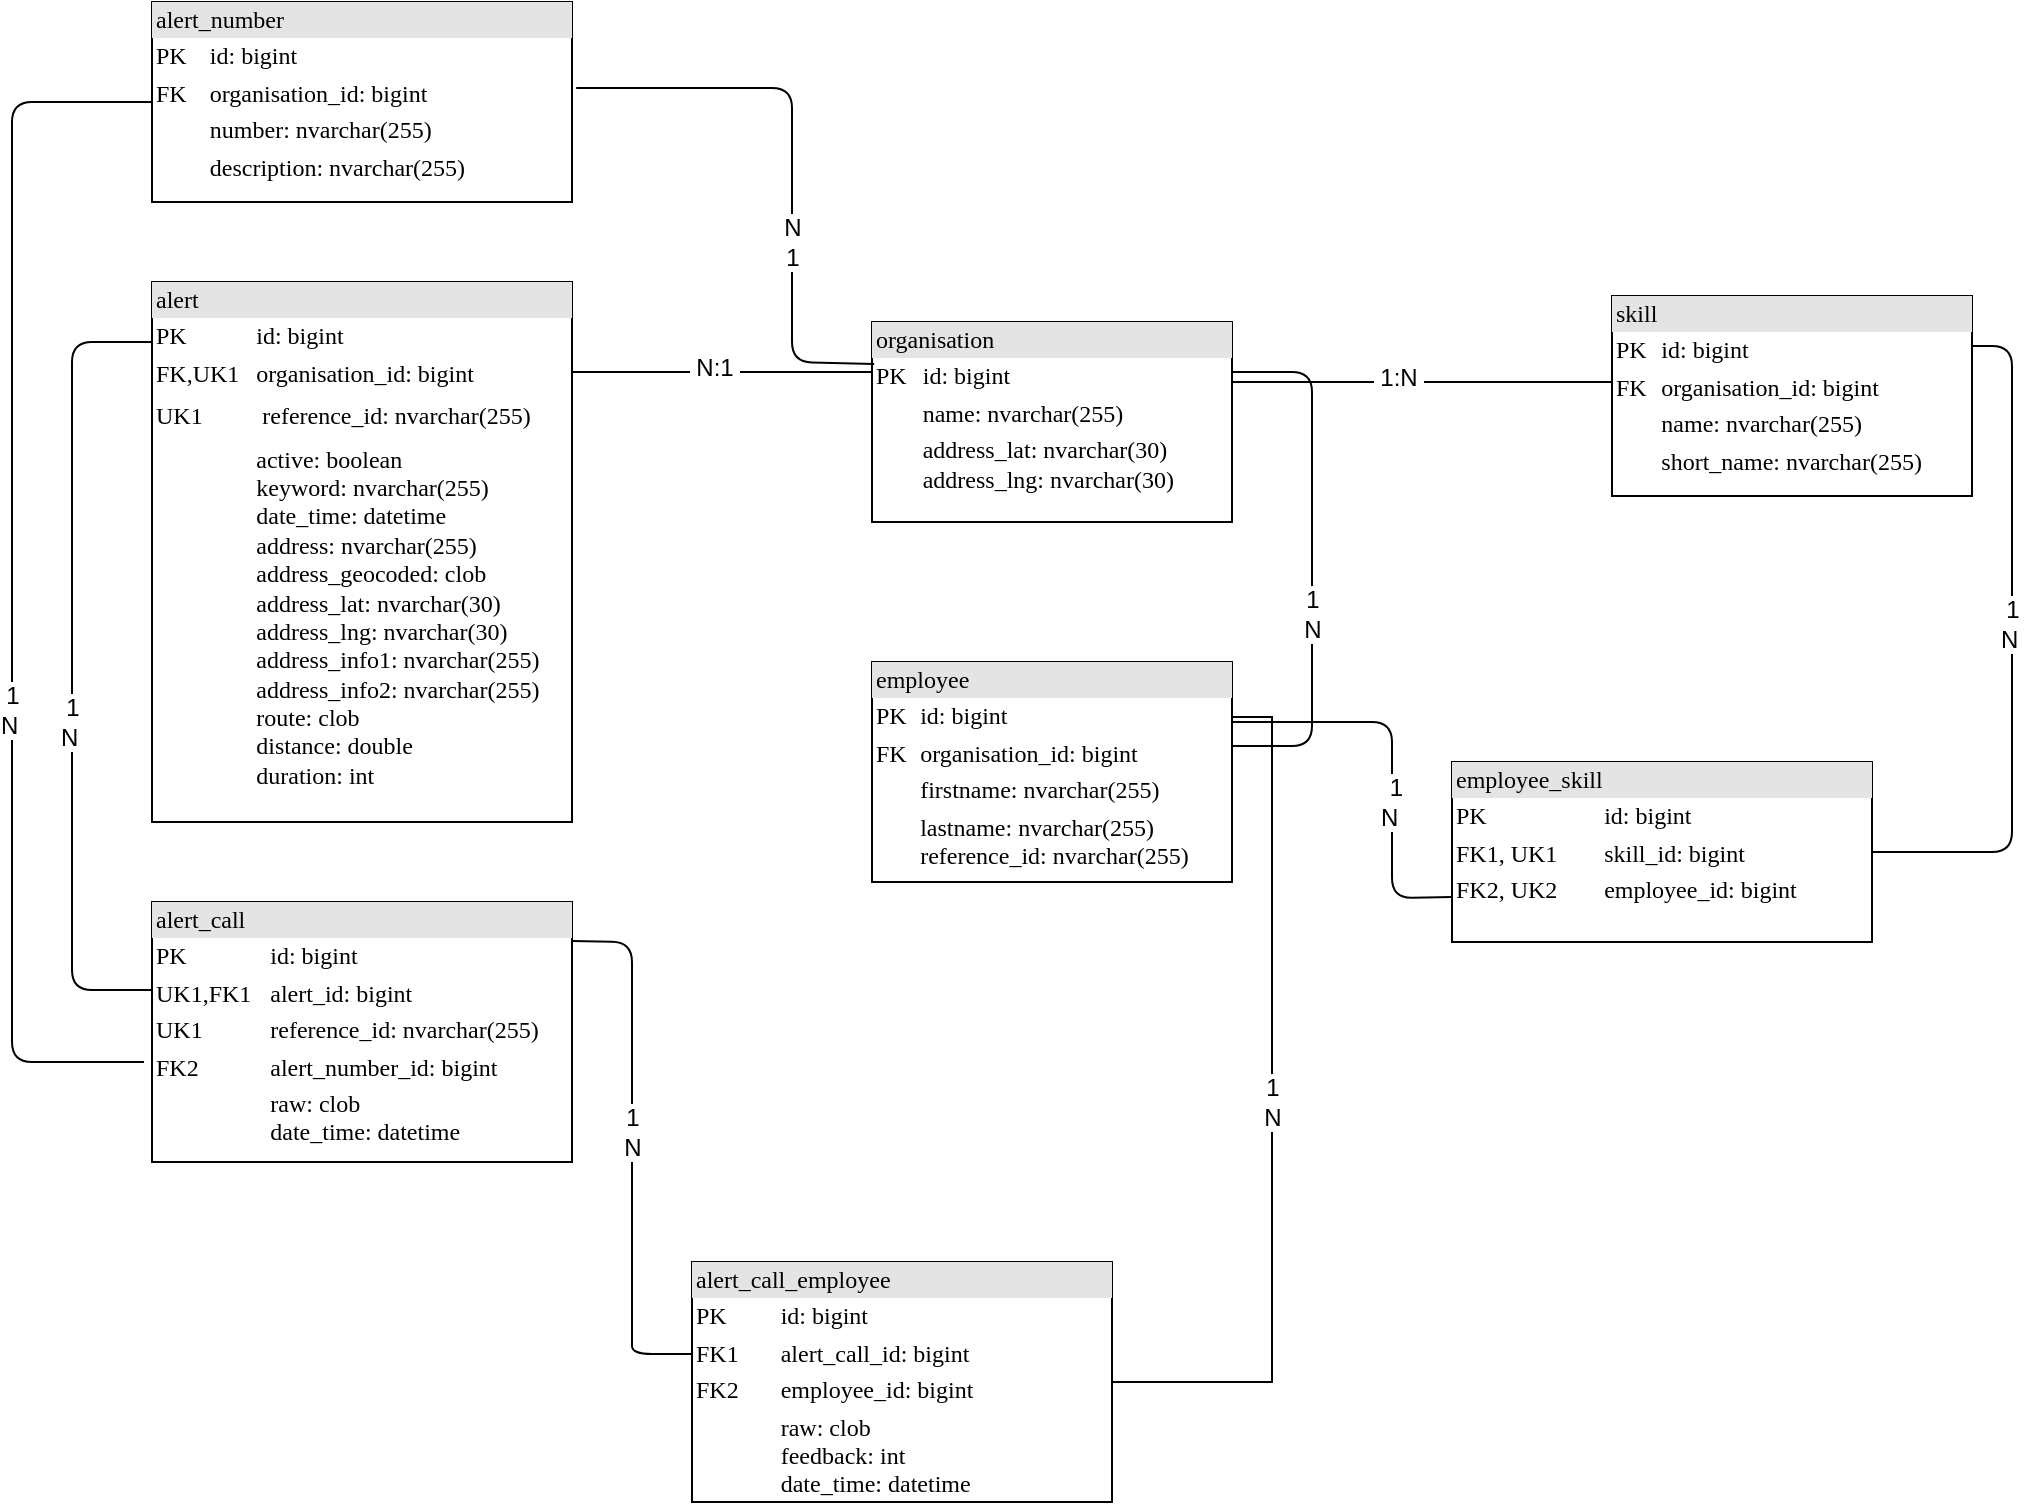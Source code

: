 <mxfile version="10.8.0" type="device"><diagram name="Page-1" id="2ca16b54-16f6-2749-3443-fa8db7711227"><mxGraphModel dx="1162" dy="1565" grid="1" gridSize="10" guides="1" tooltips="1" connect="1" arrows="1" fold="1" page="1" pageScale="1" pageWidth="1100" pageHeight="850" background="#ffffff" math="0" shadow="0"><root><mxCell id="0"/><mxCell id="1" parent="0"/><mxCell id="2ed32ef02a7f4228-1" value="&lt;div style=&quot;box-sizing: border-box ; width: 100% ; background: #e4e4e4 ; padding: 2px&quot;&gt;alert&lt;/div&gt;&lt;table style=&quot;width: 100% ; font-size: 1em&quot; cellpadding=&quot;2&quot; cellspacing=&quot;0&quot;&gt;&lt;tbody&gt;&lt;tr&gt;&lt;td&gt;PK&lt;/td&gt;&lt;td&gt;id: bigint&lt;/td&gt;&lt;/tr&gt;&lt;tr&gt;&lt;td&gt;FK,UK1&lt;/td&gt;&lt;td&gt;organisation_id: bigint&lt;/td&gt;&lt;/tr&gt;&lt;tr&gt;&lt;td&gt;UK1&lt;/td&gt;&lt;td&gt;&lt;table&gt;&lt;tbody&gt;&lt;tr&gt;&lt;td&gt;reference_id: nvarchar(255)&lt;/td&gt;&lt;/tr&gt;&lt;/tbody&gt;&lt;/table&gt;&lt;/td&gt;&lt;/tr&gt;&lt;tr&gt;&lt;td&gt;&lt;/td&gt;&lt;td&gt;active: boolean&lt;br&gt;keyword: nvarchar(255)&lt;br&gt;date_time: datetime&lt;br&gt;address: nvarchar(255)&lt;br&gt;address_geocoded: clob&lt;br&gt;address_lat: nvarchar(30)&lt;br&gt;address_lng: nvarchar(30)&lt;br&gt;address_info1: nvarchar(255)&lt;br&gt;address_info2: nvarchar(255)&lt;br&gt;route: clob&lt;br&gt;distance: double&lt;br&gt;duration: int&lt;br&gt;&lt;br&gt;&lt;br&gt;&lt;/td&gt;&lt;/tr&gt;&lt;/tbody&gt;&lt;/table&gt;" style="verticalAlign=top;align=left;overflow=fill;html=1;rounded=0;shadow=0;comic=0;labelBackgroundColor=none;strokeColor=#000000;strokeWidth=1;fillColor=#ffffff;fontFamily=Verdana;fontSize=12;fontColor=#000000;" parent="1" vertex="1"><mxGeometry x="120" y="70" width="210" height="270" as="geometry"/></mxCell><mxCell id="GwbSQcHrCiLMhPatv_Sz-1" value="&lt;div style=&quot;box-sizing: border-box ; width: 100% ; background: #e4e4e4 ; padding: 2px&quot;&gt;organisation&lt;/div&gt;&lt;table style=&quot;width: 100% ; font-size: 1em&quot; cellpadding=&quot;2&quot; cellspacing=&quot;0&quot;&gt;&lt;tbody&gt;&lt;tr&gt;&lt;td&gt;PK&lt;/td&gt;&lt;td&gt;id: bigint&lt;/td&gt;&lt;/tr&gt;&lt;tr&gt;&lt;td&gt;&lt;br&gt;&lt;/td&gt;&lt;td&gt;name: nvarchar(255)&lt;/td&gt;&lt;/tr&gt;&lt;tr&gt;&lt;td&gt;&lt;/td&gt;&lt;td&gt;address_lat: nvarchar(30)&lt;br&gt;address_lng: nvarchar(30)&lt;br&gt;&lt;br&gt;&lt;/td&gt;&lt;/tr&gt;&lt;/tbody&gt;&lt;/table&gt;" style="verticalAlign=top;align=left;overflow=fill;html=1;rounded=0;shadow=0;comic=0;labelBackgroundColor=none;strokeColor=#000000;strokeWidth=1;fillColor=#ffffff;fontFamily=Verdana;fontSize=12;fontColor=#000000;" vertex="1" parent="1"><mxGeometry x="480" y="90" width="180" height="100" as="geometry"/></mxCell><mxCell id="GwbSQcHrCiLMhPatv_Sz-2" value="" style="endArrow=none;html=1;entryX=0;entryY=0.25;entryDx=0;entryDy=0;" edge="1" parent="1" target="GwbSQcHrCiLMhPatv_Sz-1"><mxGeometry width="50" height="50" relative="1" as="geometry"><mxPoint x="330" y="115" as="sourcePoint"/><mxPoint x="170" y="350" as="targetPoint"/></mxGeometry></mxCell><mxCell id="GwbSQcHrCiLMhPatv_Sz-3" value="&amp;nbsp;N:1&amp;nbsp;" style="text;html=1;resizable=0;points=[];align=center;verticalAlign=middle;labelBackgroundColor=#ffffff;" vertex="1" connectable="0" parent="GwbSQcHrCiLMhPatv_Sz-2"><mxGeometry x="-0.356" y="2" relative="1" as="geometry"><mxPoint x="22" as="offset"/></mxGeometry></mxCell><mxCell id="GwbSQcHrCiLMhPatv_Sz-20" style="edgeStyle=orthogonalEdgeStyle;rounded=0;orthogonalLoop=1;jettySize=auto;html=1;exitX=1;exitY=0.25;exitDx=0;exitDy=0;endArrow=none;endFill=0;entryX=1;entryY=0.5;entryDx=0;entryDy=0;" edge="1" parent="1" source="GwbSQcHrCiLMhPatv_Sz-4" target="GwbSQcHrCiLMhPatv_Sz-16"><mxGeometry relative="1" as="geometry"><mxPoint x="680" y="640" as="targetPoint"/></mxGeometry></mxCell><mxCell id="GwbSQcHrCiLMhPatv_Sz-21" value="1&lt;br&gt;N&lt;br&gt;" style="text;html=1;resizable=0;points=[];align=center;verticalAlign=middle;labelBackgroundColor=#ffffff;" vertex="1" connectable="0" parent="GwbSQcHrCiLMhPatv_Sz-20"><mxGeometry x="0.729" y="2" relative="1" as="geometry"><mxPoint x="21" y="-142" as="offset"/></mxGeometry></mxCell><mxCell id="GwbSQcHrCiLMhPatv_Sz-4" value="&lt;div style=&quot;box-sizing: border-box ; width: 100% ; background: #e4e4e4 ; padding: 2px&quot;&gt;employee&lt;/div&gt;&lt;table style=&quot;width: 100% ; font-size: 1em&quot; cellpadding=&quot;2&quot; cellspacing=&quot;0&quot;&gt;&lt;tbody&gt;&lt;tr&gt;&lt;td&gt;PK&lt;/td&gt;&lt;td&gt;id: bigint&lt;/td&gt;&lt;/tr&gt;&lt;tr&gt;&lt;td&gt;FK&lt;/td&gt;&lt;td&gt;organisation_id: bigint&lt;br&gt;&lt;/td&gt;&lt;/tr&gt;&lt;tr&gt;&lt;td&gt;&lt;br&gt;&lt;/td&gt;&lt;td&gt;firstname: nvarchar(255)&lt;/td&gt;&lt;/tr&gt;&lt;tr&gt;&lt;td&gt;&lt;/td&gt;&lt;td&gt;lastname: nvarchar(255)&lt;br&gt;reference_id: nvarchar(255)&lt;br&gt;&lt;br&gt;&lt;br&gt;&lt;/td&gt;&lt;/tr&gt;&lt;/tbody&gt;&lt;/table&gt;" style="verticalAlign=top;align=left;overflow=fill;html=1;rounded=0;shadow=0;comic=0;labelBackgroundColor=none;strokeColor=#000000;strokeWidth=1;fillColor=#ffffff;fontFamily=Verdana;fontSize=12;fontColor=#000000;" vertex="1" parent="1"><mxGeometry x="480" y="260" width="180" height="110" as="geometry"/></mxCell><mxCell id="GwbSQcHrCiLMhPatv_Sz-5" value="" style="endArrow=none;html=1;entryX=1;entryY=0.25;entryDx=0;entryDy=0;" edge="1" parent="1" target="GwbSQcHrCiLMhPatv_Sz-1"><mxGeometry width="50" height="50" relative="1" as="geometry"><mxPoint x="660" y="302" as="sourcePoint"/><mxPoint x="490" y="125" as="targetPoint"/><Array as="points"><mxPoint x="700" y="302"/><mxPoint x="700" y="115"/></Array></mxGeometry></mxCell><mxCell id="GwbSQcHrCiLMhPatv_Sz-6" value="1&lt;br&gt;N&lt;br&gt;" style="text;html=1;resizable=0;points=[];align=center;verticalAlign=middle;labelBackgroundColor=#ffffff;" vertex="1" connectable="0" parent="GwbSQcHrCiLMhPatv_Sz-5"><mxGeometry x="-0.356" y="2" relative="1" as="geometry"><mxPoint x="2" y="-20.5" as="offset"/></mxGeometry></mxCell><mxCell id="GwbSQcHrCiLMhPatv_Sz-8" value="&lt;div style=&quot;box-sizing: border-box ; width: 100% ; background: #e4e4e4 ; padding: 2px&quot;&gt;skill&lt;/div&gt;&lt;table style=&quot;width: 100% ; font-size: 1em&quot; cellpadding=&quot;2&quot; cellspacing=&quot;0&quot;&gt;&lt;tbody&gt;&lt;tr&gt;&lt;td&gt;PK&lt;/td&gt;&lt;td&gt;id: bigint&lt;/td&gt;&lt;/tr&gt;&lt;tr&gt;&lt;td&gt;FK&lt;/td&gt;&lt;td&gt;organisation_id: bigint&lt;br&gt;&lt;/td&gt;&lt;/tr&gt;&lt;tr&gt;&lt;td&gt;&lt;br&gt;&lt;/td&gt;&lt;td&gt;name: nvarchar(255)&lt;/td&gt;&lt;/tr&gt;&lt;tr&gt;&lt;td&gt;&lt;/td&gt;&lt;td&gt;short_name: nvarchar(255)&lt;br&gt;&lt;br&gt;&lt;br&gt;&lt;/td&gt;&lt;/tr&gt;&lt;/tbody&gt;&lt;/table&gt;" style="verticalAlign=top;align=left;overflow=fill;html=1;rounded=0;shadow=0;comic=0;labelBackgroundColor=none;strokeColor=#000000;strokeWidth=1;fillColor=#ffffff;fontFamily=Verdana;fontSize=12;fontColor=#000000;" vertex="1" parent="1"><mxGeometry x="850" y="77" width="180" height="100" as="geometry"/></mxCell><mxCell id="GwbSQcHrCiLMhPatv_Sz-9" value="" style="endArrow=none;html=1;entryX=0;entryY=0.43;entryDx=0;entryDy=0;entryPerimeter=0;" edge="1" parent="1" target="GwbSQcHrCiLMhPatv_Sz-8"><mxGeometry width="50" height="50" relative="1" as="geometry"><mxPoint x="660" y="120" as="sourcePoint"/><mxPoint x="840" y="120" as="targetPoint"/></mxGeometry></mxCell><mxCell id="GwbSQcHrCiLMhPatv_Sz-10" value="&amp;nbsp;1:N&amp;nbsp;" style="text;html=1;resizable=0;points=[];align=center;verticalAlign=middle;labelBackgroundColor=#ffffff;" vertex="1" connectable="0" parent="GwbSQcHrCiLMhPatv_Sz-9"><mxGeometry x="-0.356" y="2" relative="1" as="geometry"><mxPoint x="22" as="offset"/></mxGeometry></mxCell><mxCell id="GwbSQcHrCiLMhPatv_Sz-11" value="&lt;div style=&quot;box-sizing: border-box ; width: 100% ; background: #e4e4e4 ; padding: 2px&quot;&gt;alert_call&lt;/div&gt;&lt;table style=&quot;width: 100% ; font-size: 1em&quot; cellpadding=&quot;2&quot; cellspacing=&quot;0&quot;&gt;&lt;tbody&gt;&lt;tr&gt;&lt;td&gt;PK&lt;/td&gt;&lt;td&gt;id: bigint&lt;/td&gt;&lt;/tr&gt;&lt;tr&gt;&lt;td&gt;UK1,FK1&lt;br&gt;&lt;/td&gt;&lt;td&gt;alert_id: bigint&lt;/td&gt;&lt;/tr&gt;&lt;tr&gt;&lt;td&gt;UK1&lt;/td&gt;&lt;td&gt;reference_id: nvarchar(255)&lt;br&gt;&lt;/td&gt;&lt;/tr&gt;&lt;tr&gt;&lt;td&gt;FK2&lt;/td&gt;&lt;td&gt;alert_number_id: bigint&lt;br&gt;&lt;/td&gt;&lt;/tr&gt;&lt;tr&gt;&lt;td&gt;&lt;/td&gt;&lt;td&gt;raw: clob&lt;br&gt;date_time: datetime&lt;br&gt;&lt;br&gt;&lt;br&gt;&lt;/td&gt;&lt;/tr&gt;&lt;/tbody&gt;&lt;/table&gt;" style="verticalAlign=top;align=left;overflow=fill;html=1;rounded=0;shadow=0;comic=0;labelBackgroundColor=none;strokeColor=#000000;strokeWidth=1;fillColor=#ffffff;fontFamily=Verdana;fontSize=12;fontColor=#000000;" vertex="1" parent="1"><mxGeometry x="120" y="380" width="210" height="130" as="geometry"/></mxCell><mxCell id="GwbSQcHrCiLMhPatv_Sz-12" value="" style="endArrow=none;html=1;" edge="1" parent="1"><mxGeometry width="50" height="50" relative="1" as="geometry"><mxPoint x="120" y="424" as="sourcePoint"/><mxPoint x="120" y="100" as="targetPoint"/><Array as="points"><mxPoint x="80" y="424"/><mxPoint x="80" y="100"/></Array></mxGeometry></mxCell><mxCell id="GwbSQcHrCiLMhPatv_Sz-13" value="1&lt;br&gt;N&amp;nbsp;" style="text;html=1;resizable=0;points=[];align=center;verticalAlign=middle;labelBackgroundColor=#ffffff;" vertex="1" connectable="0" parent="GwbSQcHrCiLMhPatv_Sz-12"><mxGeometry x="-0.356" y="2" relative="1" as="geometry"><mxPoint x="2" y="-44" as="offset"/></mxGeometry></mxCell><mxCell id="GwbSQcHrCiLMhPatv_Sz-16" value="&lt;div style=&quot;box-sizing: border-box ; width: 100% ; background: #e4e4e4 ; padding: 2px&quot;&gt;alert_call_employee&lt;/div&gt;&lt;table style=&quot;width: 100% ; font-size: 1em&quot; cellpadding=&quot;2&quot; cellspacing=&quot;0&quot;&gt;&lt;tbody&gt;&lt;tr&gt;&lt;td&gt;PK&lt;/td&gt;&lt;td&gt;id: bigint&lt;/td&gt;&lt;/tr&gt;&lt;tr&gt;&lt;td&gt;FK1&lt;br&gt;&lt;/td&gt;&lt;td&gt;alert_call_id: bigint&lt;/td&gt;&lt;/tr&gt;&lt;tr&gt;&lt;td&gt;FK2&lt;/td&gt;&lt;td&gt;employee_id: bigint&lt;br&gt;&lt;/td&gt;&lt;/tr&gt;&lt;tr&gt;&lt;td&gt;&lt;/td&gt;&lt;td&gt;raw: clob&lt;br&gt;feedback: int&lt;br&gt;date_time: datetime&lt;br&gt;&lt;br&gt;&lt;br&gt;&lt;/td&gt;&lt;/tr&gt;&lt;/tbody&gt;&lt;/table&gt;" style="verticalAlign=top;align=left;overflow=fill;html=1;rounded=0;shadow=0;comic=0;labelBackgroundColor=none;strokeColor=#000000;strokeWidth=1;fillColor=#ffffff;fontFamily=Verdana;fontSize=12;fontColor=#000000;" vertex="1" parent="1"><mxGeometry x="390" y="560" width="210" height="120" as="geometry"/></mxCell><mxCell id="GwbSQcHrCiLMhPatv_Sz-17" value="" style="endArrow=none;html=1;entryX=0;entryY=0.383;entryDx=0;entryDy=0;entryPerimeter=0;" edge="1" parent="1" target="GwbSQcHrCiLMhPatv_Sz-16"><mxGeometry width="50" height="50" relative="1" as="geometry"><mxPoint x="330" y="399.5" as="sourcePoint"/><mxPoint x="360" y="580" as="targetPoint"/><Array as="points"><mxPoint x="360" y="400"/><mxPoint x="360" y="590"/><mxPoint x="360" y="606"/></Array></mxGeometry></mxCell><mxCell id="GwbSQcHrCiLMhPatv_Sz-18" value="1&lt;br&gt;N&lt;br&gt;" style="text;html=1;resizable=0;points=[];align=center;verticalAlign=middle;labelBackgroundColor=#ffffff;" vertex="1" connectable="0" parent="GwbSQcHrCiLMhPatv_Sz-17"><mxGeometry x="-0.356" y="2" relative="1" as="geometry"><mxPoint x="-2" y="39" as="offset"/></mxGeometry></mxCell><mxCell id="GwbSQcHrCiLMhPatv_Sz-22" value="&lt;div style=&quot;box-sizing: border-box ; width: 100% ; background: #e4e4e4 ; padding: 2px&quot;&gt;employee_skill&lt;/div&gt;&lt;table style=&quot;width: 100% ; font-size: 1em&quot; cellpadding=&quot;2&quot; cellspacing=&quot;0&quot;&gt;&lt;tbody&gt;&lt;tr&gt;&lt;td&gt;PK&lt;/td&gt;&lt;td&gt;id: bigint&lt;/td&gt;&lt;/tr&gt;&lt;tr&gt;&lt;td&gt;FK1, UK1&lt;br&gt;&lt;/td&gt;&lt;td&gt;skill_id: bigint&lt;/td&gt;&lt;/tr&gt;&lt;tr&gt;&lt;td&gt;FK2, UK2&lt;/td&gt;&lt;td&gt;employee_id: bigint&lt;br&gt;&lt;/td&gt;&lt;/tr&gt;&lt;tr&gt;&lt;td&gt;&lt;/td&gt;&lt;td&gt;&lt;br&gt;&lt;br&gt;&lt;br&gt;&lt;/td&gt;&lt;/tr&gt;&lt;/tbody&gt;&lt;/table&gt;" style="verticalAlign=top;align=left;overflow=fill;html=1;rounded=0;shadow=0;comic=0;labelBackgroundColor=none;strokeColor=#000000;strokeWidth=1;fillColor=#ffffff;fontFamily=Verdana;fontSize=12;fontColor=#000000;" vertex="1" parent="1"><mxGeometry x="770" y="310" width="210" height="90" as="geometry"/></mxCell><mxCell id="GwbSQcHrCiLMhPatv_Sz-23" value="" style="endArrow=none;html=1;entryX=1;entryY=0.25;entryDx=0;entryDy=0;exitX=1;exitY=0.5;exitDx=0;exitDy=0;" edge="1" parent="1" source="GwbSQcHrCiLMhPatv_Sz-22" target="GwbSQcHrCiLMhPatv_Sz-8"><mxGeometry width="50" height="50" relative="1" as="geometry"><mxPoint x="1040" y="270" as="sourcePoint"/><mxPoint x="970" y="189.5" as="targetPoint"/><Array as="points"><mxPoint x="1050" y="355"/><mxPoint x="1050" y="102"/></Array></mxGeometry></mxCell><mxCell id="GwbSQcHrCiLMhPatv_Sz-24" value="1&lt;br&gt;N&amp;nbsp;" style="text;html=1;resizable=0;points=[];align=center;verticalAlign=middle;labelBackgroundColor=#ffffff;" vertex="1" connectable="0" parent="GwbSQcHrCiLMhPatv_Sz-23"><mxGeometry x="-0.356" y="2" relative="1" as="geometry"><mxPoint x="2" y="-74" as="offset"/></mxGeometry></mxCell><mxCell id="GwbSQcHrCiLMhPatv_Sz-26" value="" style="endArrow=none;html=1;entryX=0;entryY=0.75;entryDx=0;entryDy=0;" edge="1" parent="1" target="GwbSQcHrCiLMhPatv_Sz-22"><mxGeometry width="50" height="50" relative="1" as="geometry"><mxPoint x="660" y="290" as="sourcePoint"/><mxPoint x="769" y="330" as="targetPoint"/><Array as="points"><mxPoint x="740" y="290"/><mxPoint x="740" y="330"/><mxPoint x="740" y="378"/></Array></mxGeometry></mxCell><mxCell id="GwbSQcHrCiLMhPatv_Sz-27" value="&amp;nbsp;1&lt;br&gt;N&amp;nbsp;" style="text;html=1;resizable=0;points=[];align=center;verticalAlign=middle;labelBackgroundColor=#ffffff;" vertex="1" connectable="0" parent="GwbSQcHrCiLMhPatv_Sz-26"><mxGeometry x="-0.356" y="2" relative="1" as="geometry"><mxPoint x="16" y="42" as="offset"/></mxGeometry></mxCell><mxCell id="GwbSQcHrCiLMhPatv_Sz-28" value="&lt;div style=&quot;box-sizing: border-box ; width: 100% ; background: #e4e4e4 ; padding: 2px&quot;&gt;alert_number&lt;/div&gt;&lt;table style=&quot;width: 100% ; font-size: 1em&quot; cellpadding=&quot;2&quot; cellspacing=&quot;0&quot;&gt;&lt;tbody&gt;&lt;tr&gt;&lt;td&gt;PK&lt;/td&gt;&lt;td&gt;id: bigint&lt;/td&gt;&lt;/tr&gt;&lt;tr&gt;&lt;td&gt;FK&lt;/td&gt;&lt;td&gt;organisation_id: bigint&lt;br&gt;&lt;/td&gt;&lt;/tr&gt;&lt;tr&gt;&lt;td&gt;&lt;br&gt;&lt;/td&gt;&lt;td&gt;number: nvarchar(255)&lt;/td&gt;&lt;/tr&gt;&lt;tr&gt;&lt;td&gt;&lt;/td&gt;&lt;td&gt;description: nvarchar(255)&lt;br&gt;&lt;br&gt;&lt;br&gt;&lt;/td&gt;&lt;/tr&gt;&lt;/tbody&gt;&lt;/table&gt;" style="verticalAlign=top;align=left;overflow=fill;html=1;rounded=0;shadow=0;comic=0;labelBackgroundColor=none;strokeColor=#000000;strokeWidth=1;fillColor=#ffffff;fontFamily=Verdana;fontSize=12;fontColor=#000000;" vertex="1" parent="1"><mxGeometry x="120" y="-70" width="210" height="100" as="geometry"/></mxCell><mxCell id="GwbSQcHrCiLMhPatv_Sz-29" value="" style="endArrow=none;html=1;entryX=0.006;entryY=0.21;entryDx=0;entryDy=0;exitX=1.01;exitY=0.43;exitDx=0;exitDy=0;exitPerimeter=0;entryPerimeter=0;" edge="1" parent="1" source="GwbSQcHrCiLMhPatv_Sz-28" target="GwbSQcHrCiLMhPatv_Sz-1"><mxGeometry width="50" height="50" relative="1" as="geometry"><mxPoint x="340" y="125" as="sourcePoint"/><mxPoint x="490" y="125" as="targetPoint"/><Array as="points"><mxPoint x="440" y="-27"/><mxPoint x="440" y="110"/></Array></mxGeometry></mxCell><mxCell id="GwbSQcHrCiLMhPatv_Sz-30" value="N&lt;br&gt;1&lt;br&gt;" style="text;html=1;resizable=0;points=[];align=center;verticalAlign=middle;labelBackgroundColor=#ffffff;" vertex="1" connectable="0" parent="GwbSQcHrCiLMhPatv_Sz-29"><mxGeometry x="-0.356" y="2" relative="1" as="geometry"><mxPoint x="16" y="79" as="offset"/></mxGeometry></mxCell><mxCell id="GwbSQcHrCiLMhPatv_Sz-31" value="" style="endArrow=none;html=1;entryX=0;entryY=0.5;entryDx=0;entryDy=0;exitX=-0.019;exitY=0.615;exitDx=0;exitDy=0;exitPerimeter=0;" edge="1" parent="1" source="GwbSQcHrCiLMhPatv_Sz-11" target="GwbSQcHrCiLMhPatv_Sz-28"><mxGeometry width="50" height="50" relative="1" as="geometry"><mxPoint x="130" y="434" as="sourcePoint"/><mxPoint x="130" y="110" as="targetPoint"/><Array as="points"><mxPoint x="50" y="460"/><mxPoint x="50" y="-20"/></Array></mxGeometry></mxCell><mxCell id="GwbSQcHrCiLMhPatv_Sz-32" value="1&lt;br&gt;N&amp;nbsp;" style="text;html=1;resizable=0;points=[];align=center;verticalAlign=middle;labelBackgroundColor=#ffffff;" vertex="1" connectable="0" parent="GwbSQcHrCiLMhPatv_Sz-31"><mxGeometry x="-0.356" y="2" relative="1" as="geometry"><mxPoint x="2" y="-44" as="offset"/></mxGeometry></mxCell></root></mxGraphModel></diagram></mxfile>